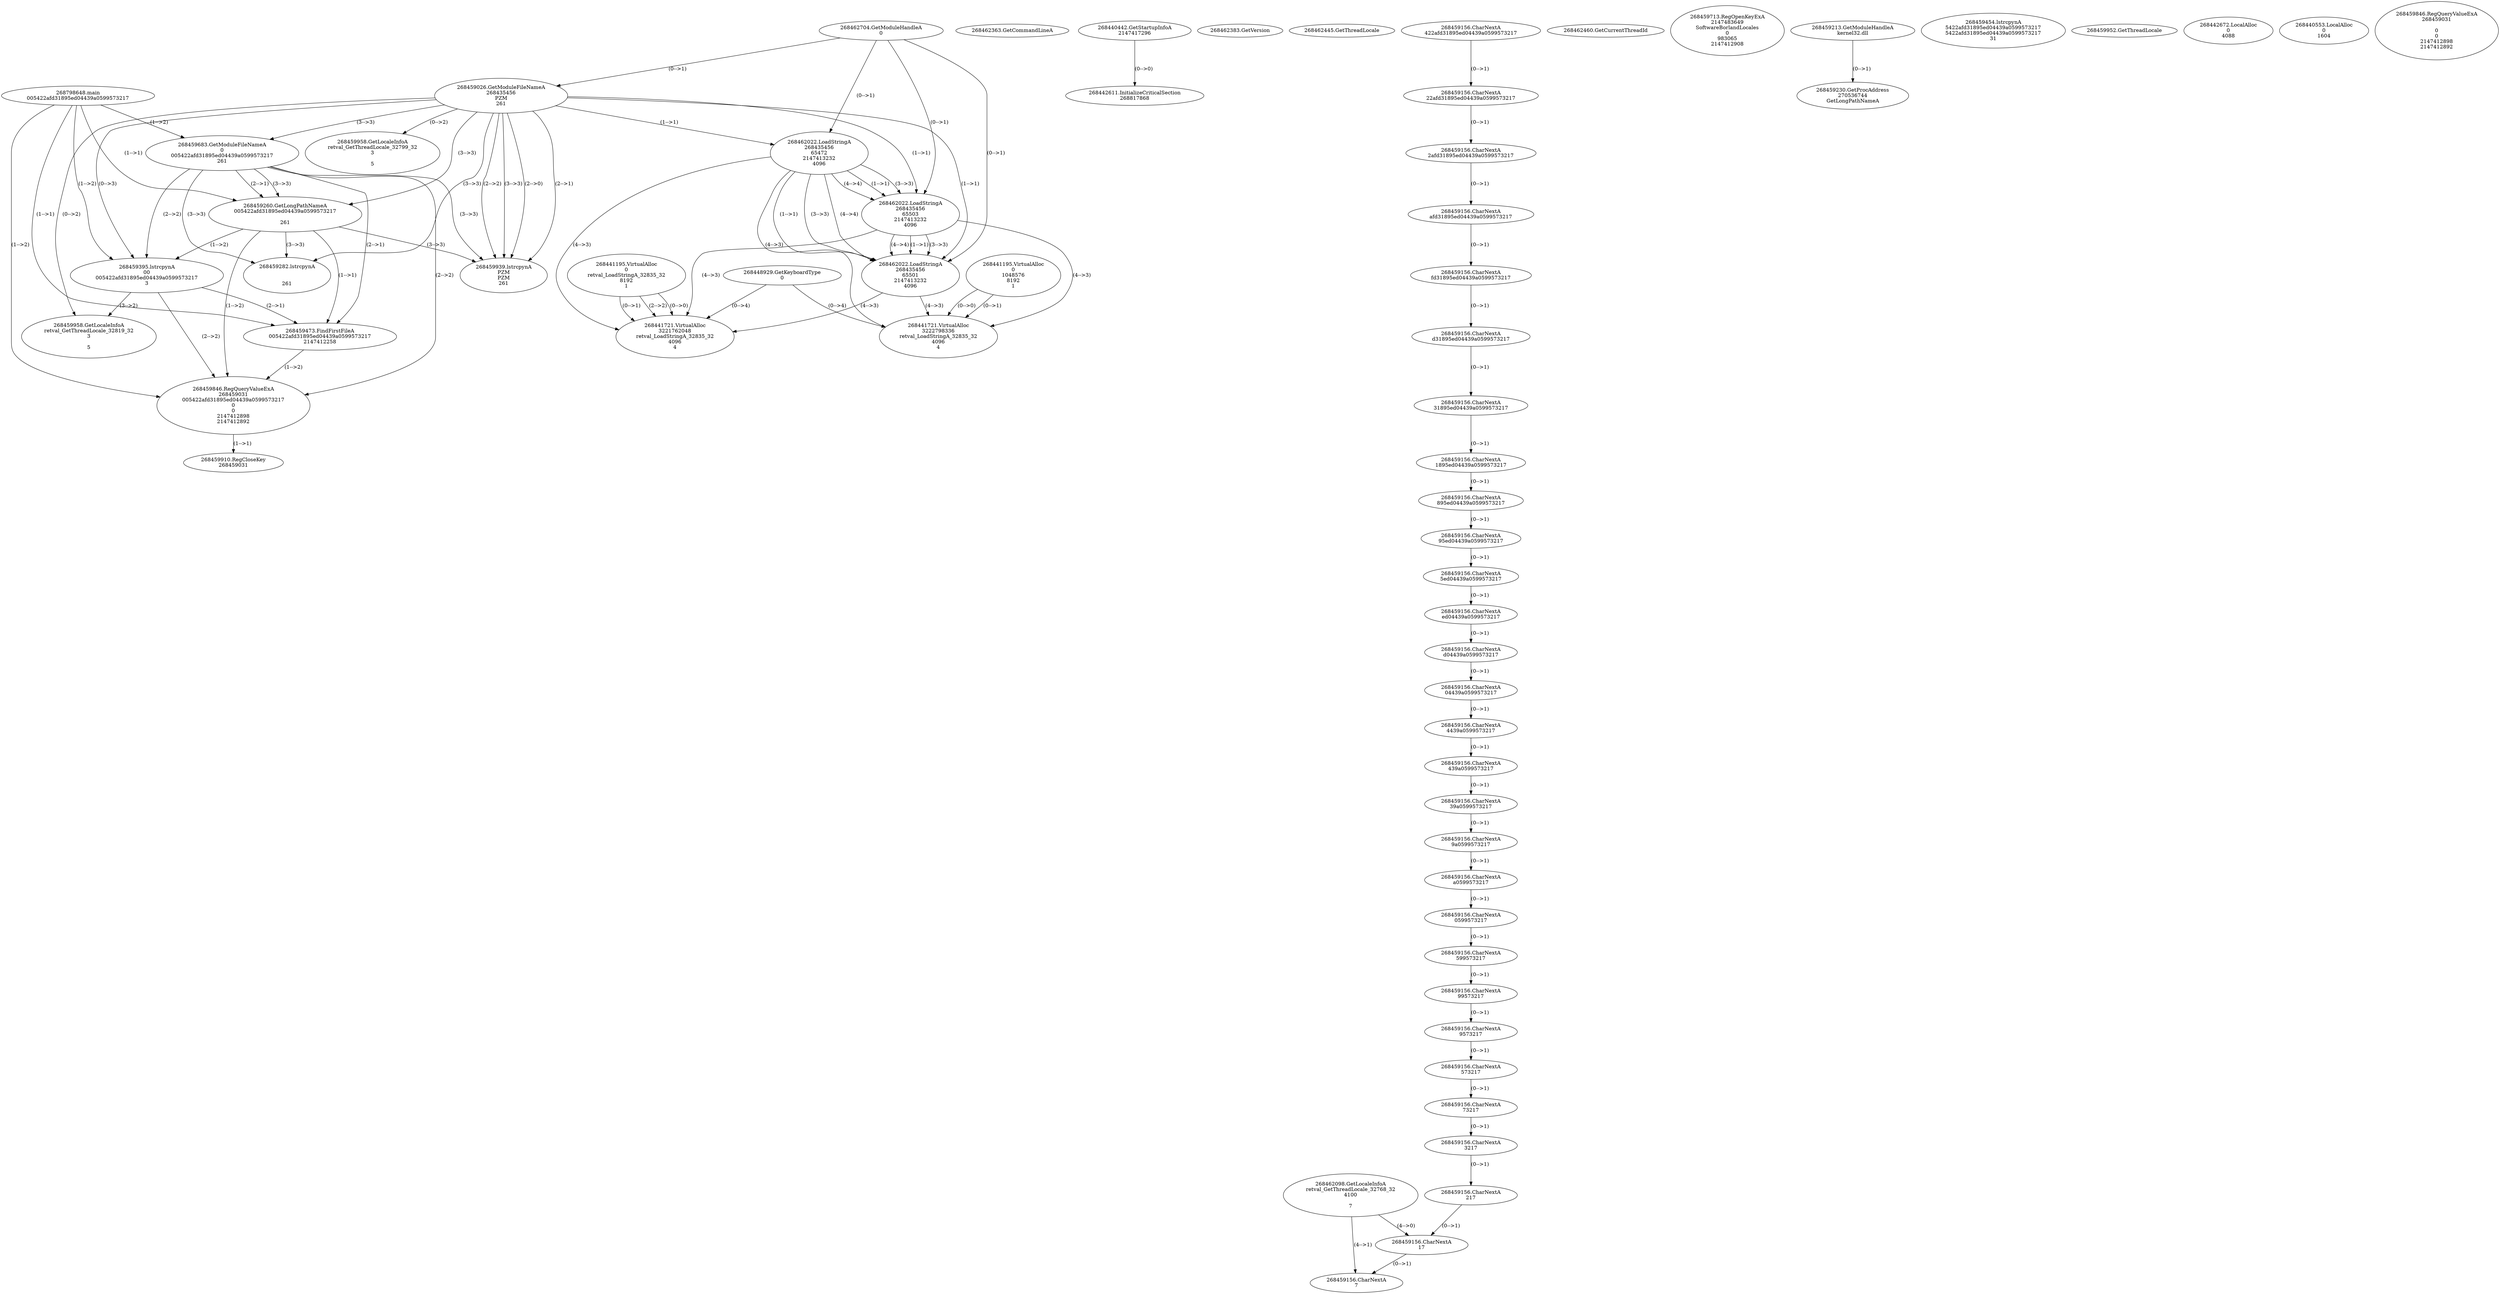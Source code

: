 // Global SCDG with merge call
digraph {
	0 [label="268798648.main
005422afd31895ed04439a0599573217"]
	1 [label="268462704.GetModuleHandleA
0"]
	2 [label="268448929.GetKeyboardType
0"]
	3 [label="268462363.GetCommandLineA
"]
	4 [label="268440442.GetStartupInfoA
2147417296"]
	5 [label="268462383.GetVersion
"]
	6 [label="268462445.GetThreadLocale
"]
	7 [label="268462098.GetLocaleInfoA
retval_GetThreadLocale_32768_32
4100

7"]
	8 [label="268462460.GetCurrentThreadId
"]
	9 [label="268459026.GetModuleFileNameA
268435456
PZM
261"]
	1 -> 9 [label="(0-->1)"]
	10 [label="268459683.GetModuleFileNameA
0
005422afd31895ed04439a0599573217
261"]
	0 -> 10 [label="(1-->2)"]
	9 -> 10 [label="(3-->3)"]
	11 [label="268459713.RegOpenKeyExA
2147483649
Software\Borland\Locales
0
983065
2147412908"]
	12 [label="268459213.GetModuleHandleA
kernel32.dll"]
	13 [label="268459230.GetProcAddress
270536744
GetLongPathNameA"]
	12 -> 13 [label="(0-->1)"]
	14 [label="268459260.GetLongPathNameA
005422afd31895ed04439a0599573217

261"]
	0 -> 14 [label="(1-->1)"]
	10 -> 14 [label="(2-->1)"]
	9 -> 14 [label="(3-->3)"]
	10 -> 14 [label="(3-->3)"]
	15 [label="268459395.lstrcpynA
00
005422afd31895ed04439a0599573217
3"]
	0 -> 15 [label="(1-->2)"]
	10 -> 15 [label="(2-->2)"]
	14 -> 15 [label="(1-->2)"]
	9 -> 15 [label="(0-->3)"]
	16 [label="268459156.CharNextA
422afd31895ed04439a0599573217"]
	17 [label="268459156.CharNextA
22afd31895ed04439a0599573217"]
	16 -> 17 [label="(0-->1)"]
	18 [label="268459156.CharNextA
2afd31895ed04439a0599573217"]
	17 -> 18 [label="(0-->1)"]
	19 [label="268459156.CharNextA
afd31895ed04439a0599573217"]
	18 -> 19 [label="(0-->1)"]
	20 [label="268459156.CharNextA
fd31895ed04439a0599573217"]
	19 -> 20 [label="(0-->1)"]
	21 [label="268459156.CharNextA
d31895ed04439a0599573217"]
	20 -> 21 [label="(0-->1)"]
	22 [label="268459156.CharNextA
31895ed04439a0599573217"]
	21 -> 22 [label="(0-->1)"]
	23 [label="268459156.CharNextA
1895ed04439a0599573217"]
	22 -> 23 [label="(0-->1)"]
	24 [label="268459156.CharNextA
895ed04439a0599573217"]
	23 -> 24 [label="(0-->1)"]
	25 [label="268459156.CharNextA
95ed04439a0599573217"]
	24 -> 25 [label="(0-->1)"]
	26 [label="268459156.CharNextA
5ed04439a0599573217"]
	25 -> 26 [label="(0-->1)"]
	27 [label="268459156.CharNextA
ed04439a0599573217"]
	26 -> 27 [label="(0-->1)"]
	28 [label="268459156.CharNextA
d04439a0599573217"]
	27 -> 28 [label="(0-->1)"]
	29 [label="268459156.CharNextA
04439a0599573217"]
	28 -> 29 [label="(0-->1)"]
	30 [label="268459156.CharNextA
4439a0599573217"]
	29 -> 30 [label="(0-->1)"]
	31 [label="268459156.CharNextA
439a0599573217"]
	30 -> 31 [label="(0-->1)"]
	32 [label="268459156.CharNextA
39a0599573217"]
	31 -> 32 [label="(0-->1)"]
	33 [label="268459156.CharNextA
9a0599573217"]
	32 -> 33 [label="(0-->1)"]
	34 [label="268459156.CharNextA
a0599573217"]
	33 -> 34 [label="(0-->1)"]
	35 [label="268459156.CharNextA
0599573217"]
	34 -> 35 [label="(0-->1)"]
	36 [label="268459156.CharNextA
599573217"]
	35 -> 36 [label="(0-->1)"]
	37 [label="268459156.CharNextA
99573217"]
	36 -> 37 [label="(0-->1)"]
	38 [label="268459156.CharNextA
9573217"]
	37 -> 38 [label="(0-->1)"]
	39 [label="268459156.CharNextA
573217"]
	38 -> 39 [label="(0-->1)"]
	40 [label="268459156.CharNextA
73217"]
	39 -> 40 [label="(0-->1)"]
	41 [label="268459156.CharNextA
3217"]
	40 -> 41 [label="(0-->1)"]
	42 [label="268459156.CharNextA
217"]
	41 -> 42 [label="(0-->1)"]
	43 [label="268459156.CharNextA
17"]
	42 -> 43 [label="(0-->1)"]
	7 -> 43 [label="(4-->0)"]
	44 [label="268459156.CharNextA
7"]
	7 -> 44 [label="(4-->1)"]
	43 -> 44 [label="(0-->1)"]
	45 [label="268459454.lstrcpynA
5422afd31895ed04439a0599573217
5422afd31895ed04439a0599573217
31"]
	46 [label="268459473.FindFirstFileA
005422afd31895ed04439a0599573217
2147412258"]
	0 -> 46 [label="(1-->1)"]
	10 -> 46 [label="(2-->1)"]
	14 -> 46 [label="(1-->1)"]
	15 -> 46 [label="(2-->1)"]
	47 [label="268459846.RegQueryValueExA
268459031
005422afd31895ed04439a0599573217
0
0
2147412898
2147412892"]
	0 -> 47 [label="(1-->2)"]
	10 -> 47 [label="(2-->2)"]
	14 -> 47 [label="(1-->2)"]
	15 -> 47 [label="(2-->2)"]
	46 -> 47 [label="(1-->2)"]
	48 [label="268459910.RegCloseKey
268459031"]
	47 -> 48 [label="(1-->1)"]
	49 [label="268459939.lstrcpynA
PZM
PZM
261"]
	9 -> 49 [label="(2-->1)"]
	9 -> 49 [label="(2-->2)"]
	9 -> 49 [label="(3-->3)"]
	10 -> 49 [label="(3-->3)"]
	14 -> 49 [label="(3-->3)"]
	9 -> 49 [label="(2-->0)"]
	50 [label="268459952.GetThreadLocale
"]
	51 [label="268459958.GetLocaleInfoA
retval_GetThreadLocale_32819_32
3

5"]
	9 -> 51 [label="(0-->2)"]
	15 -> 51 [label="(3-->2)"]
	52 [label="268462022.LoadStringA
268435456
65472
2147413232
4096"]
	1 -> 52 [label="(0-->1)"]
	9 -> 52 [label="(1-->1)"]
	53 [label="268462022.LoadStringA
268435456
65503
2147413232
4096"]
	1 -> 53 [label="(0-->1)"]
	9 -> 53 [label="(1-->1)"]
	52 -> 53 [label="(1-->1)"]
	52 -> 53 [label="(3-->3)"]
	52 -> 53 [label="(4-->4)"]
	54 [label="268462022.LoadStringA
268435456
65501
2147413232
4096"]
	1 -> 54 [label="(0-->1)"]
	9 -> 54 [label="(1-->1)"]
	52 -> 54 [label="(1-->1)"]
	53 -> 54 [label="(1-->1)"]
	52 -> 54 [label="(3-->3)"]
	53 -> 54 [label="(3-->3)"]
	52 -> 54 [label="(4-->4)"]
	53 -> 54 [label="(4-->4)"]
	55 [label="268442611.InitializeCriticalSection
268817868"]
	4 -> 55 [label="(0-->0)"]
	56 [label="268442672.LocalAlloc
0
4088"]
	57 [label="268441195.VirtualAlloc
0
retval_LoadStringA_32835_32
8192
1"]
	58 [label="268440553.LocalAlloc
0
1604"]
	59 [label="268441721.VirtualAlloc
3221762048
retval_LoadStringA_32835_32
4096
4"]
	57 -> 59 [label="(0-->1)"]
	57 -> 59 [label="(2-->2)"]
	52 -> 59 [label="(4-->3)"]
	53 -> 59 [label="(4-->3)"]
	54 -> 59 [label="(4-->3)"]
	2 -> 59 [label="(0-->4)"]
	57 -> 59 [label="(0-->0)"]
	60 [label="268459282.lstrcpynA


261"]
	9 -> 60 [label="(3-->3)"]
	10 -> 60 [label="(3-->3)"]
	14 -> 60 [label="(3-->3)"]
	61 [label="268459846.RegQueryValueExA
268459031

0
0
2147412898
2147412892"]
	62 [label="268459958.GetLocaleInfoA
retval_GetThreadLocale_32799_32
3

5"]
	9 -> 62 [label="(0-->2)"]
	63 [label="268441195.VirtualAlloc
0
1048576
8192
1"]
	64 [label="268441721.VirtualAlloc
3222798336
retval_LoadStringA_32835_32
4096
4"]
	63 -> 64 [label="(0-->1)"]
	52 -> 64 [label="(4-->3)"]
	53 -> 64 [label="(4-->3)"]
	54 -> 64 [label="(4-->3)"]
	2 -> 64 [label="(0-->4)"]
	63 -> 64 [label="(0-->0)"]
}

